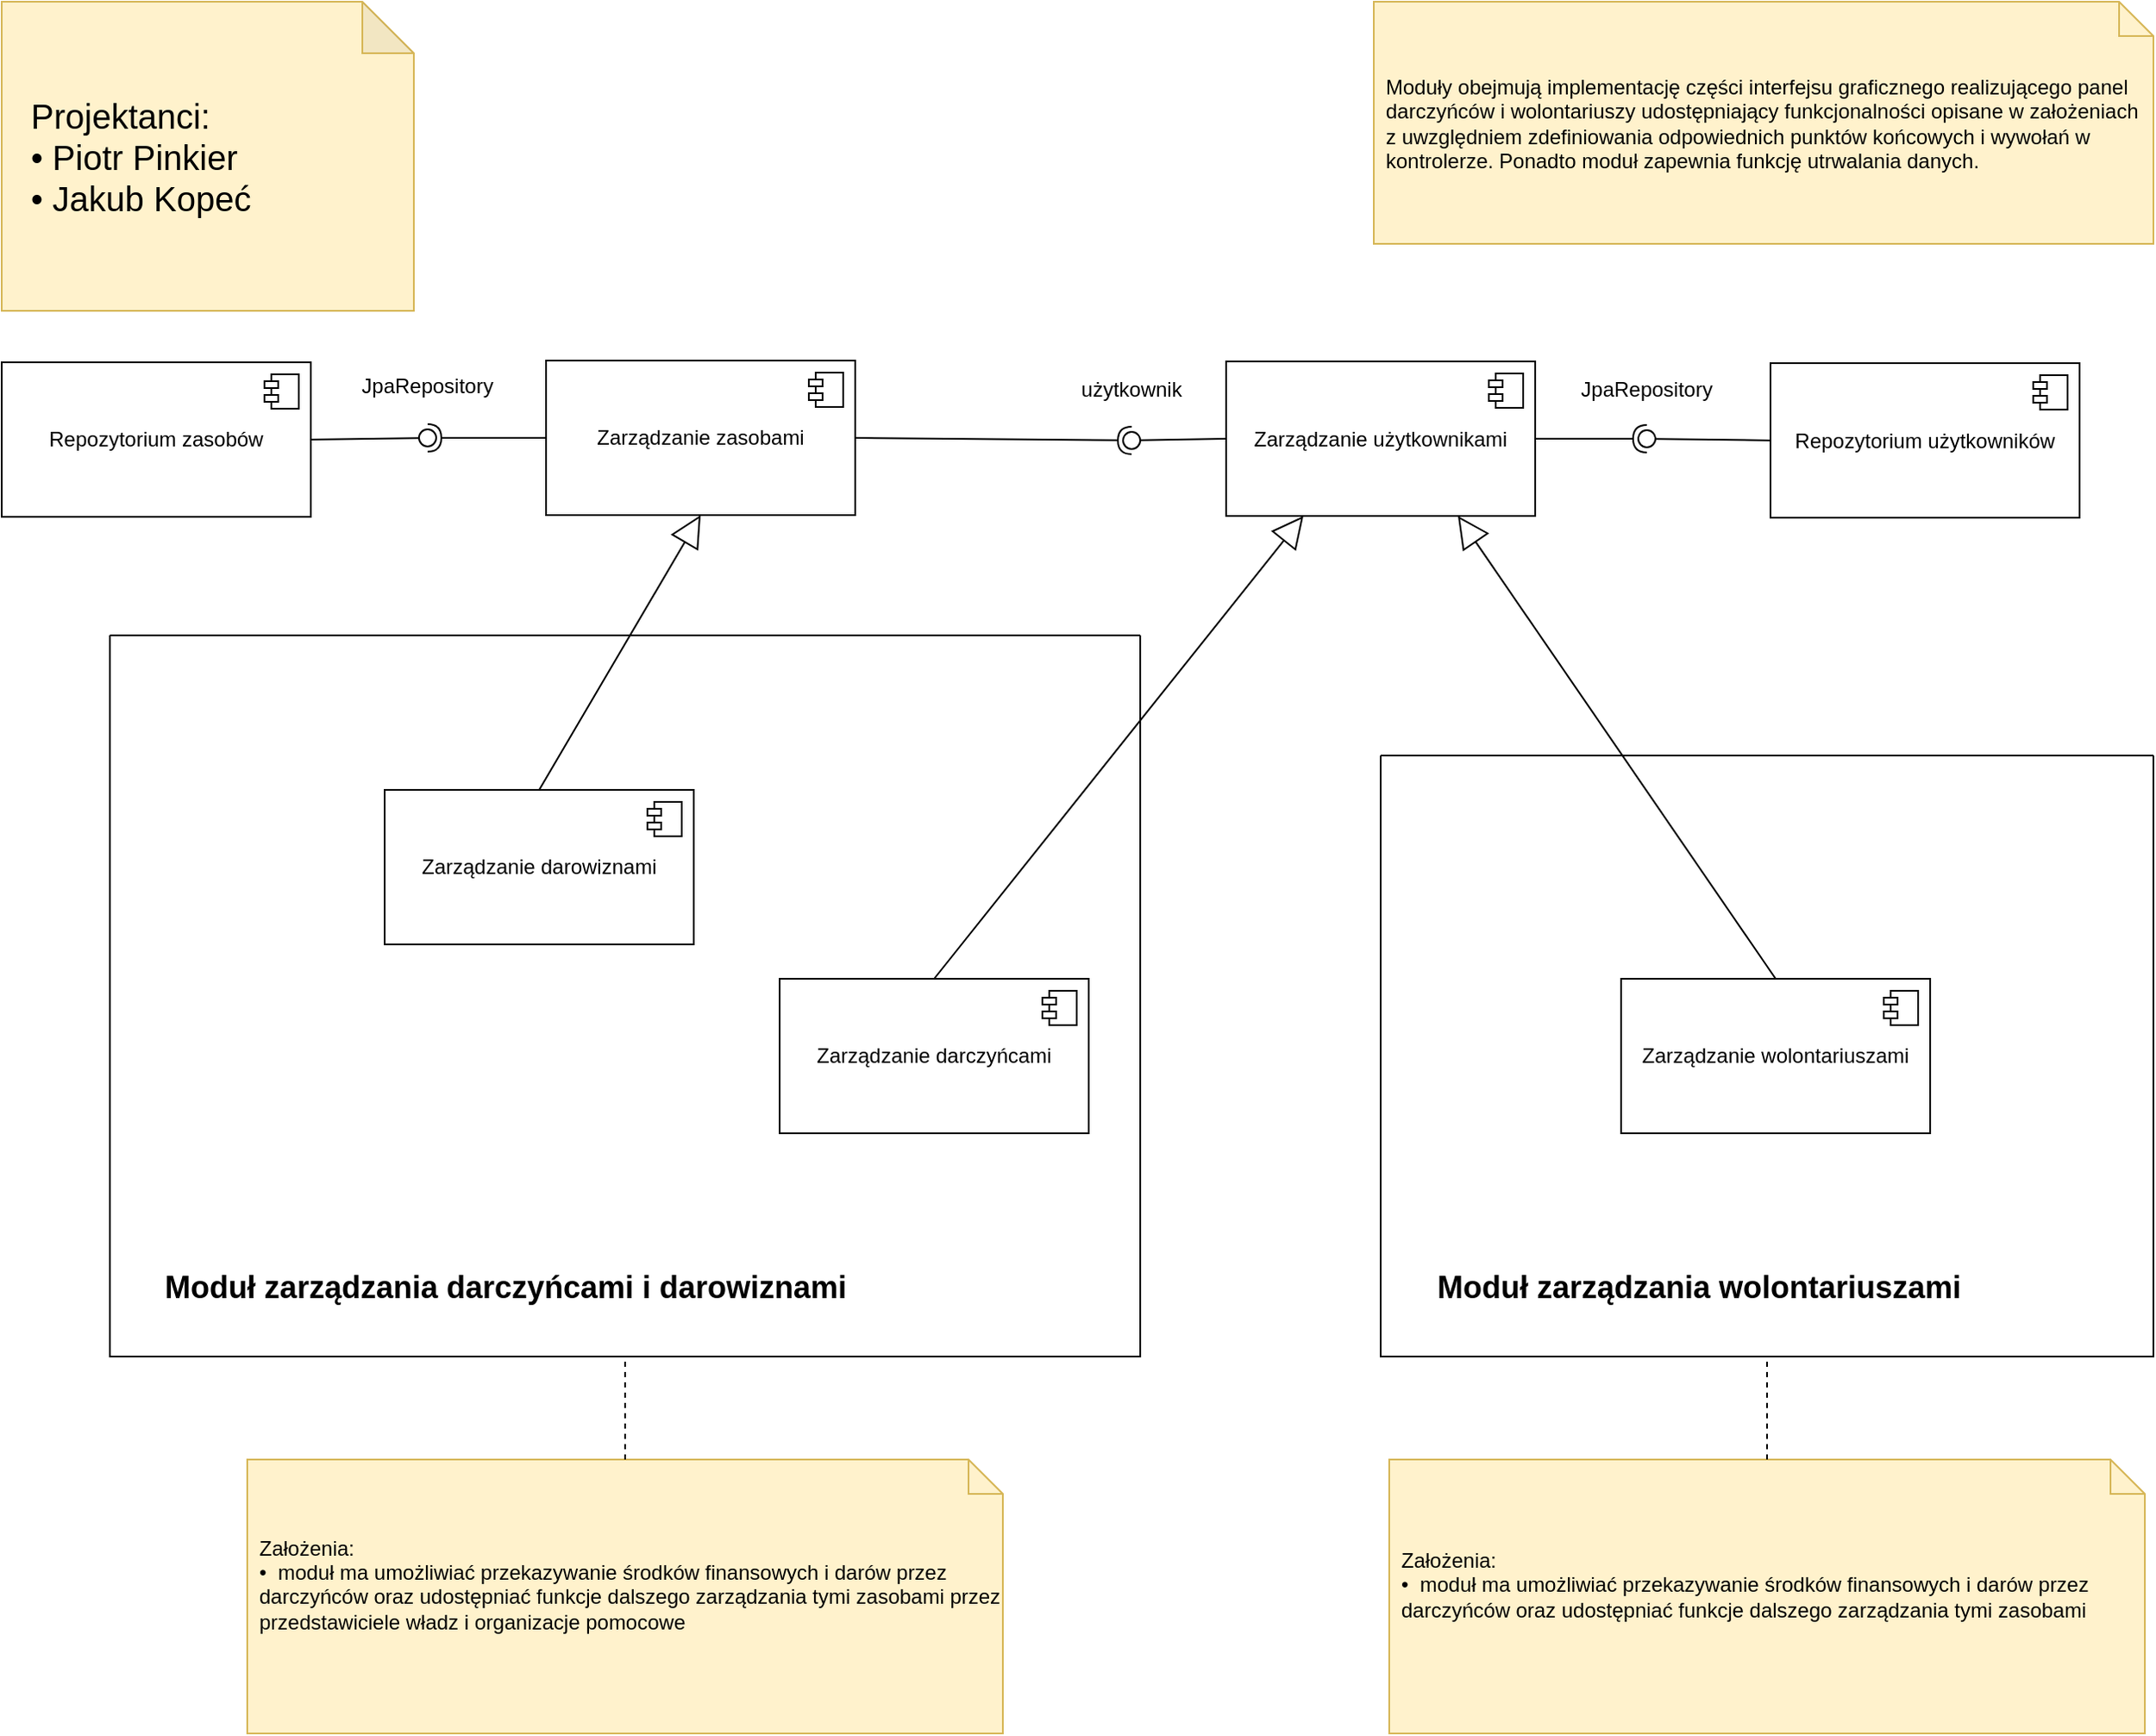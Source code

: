 <mxfile version="24.7.8">
  <diagram name="Strona-1" id="OO6VD64f7BHOe15v-oo2">
    <mxGraphModel dx="3293" dy="4540" grid="1" gridSize="10" guides="1" tooltips="1" connect="1" arrows="1" fold="1" page="1" pageScale="1" pageWidth="827" pageHeight="1169" math="0" shadow="0">
      <root>
        <mxCell id="0" />
        <mxCell id="1" parent="0" />
        <mxCell id="3zi4Oo3-LqThBj80HZsF-4" value="" style="endArrow=block;endSize=16;endFill=0;html=1;rounded=0;entryX=0.25;entryY=1;entryDx=0;entryDy=0;exitX=0.5;exitY=0;exitDx=0;exitDy=0;" parent="1" source="3zi4Oo3-LqThBj80HZsF-10" target="3zi4Oo3-LqThBj80HZsF-52" edge="1">
          <mxGeometry width="160" relative="1" as="geometry">
            <mxPoint x="1799" y="-999" as="sourcePoint" />
            <mxPoint x="1725" y="-810" as="targetPoint" />
          </mxGeometry>
        </mxCell>
        <mxCell id="3zi4Oo3-LqThBj80HZsF-5" value="Repozytorium użytkowników" style="html=1;dropTarget=0;whiteSpace=wrap;" parent="1" vertex="1">
          <mxGeometry x="1857" y="-958.5" width="180" height="90" as="geometry" />
        </mxCell>
        <mxCell id="3zi4Oo3-LqThBj80HZsF-6" value="" style="shape=module;jettyWidth=8;jettyHeight=4;" parent="3zi4Oo3-LqThBj80HZsF-5" vertex="1">
          <mxGeometry x="1" width="20" height="20" relative="1" as="geometry">
            <mxPoint x="-27" y="7" as="offset" />
          </mxGeometry>
        </mxCell>
        <mxCell id="3zi4Oo3-LqThBj80HZsF-7" value="użytkownik" style="text;html=1;align=center;verticalAlign=middle;whiteSpace=wrap;rounded=0;" parent="1" vertex="1">
          <mxGeometry x="1455" y="-958.5" width="60" height="30" as="geometry" />
        </mxCell>
        <mxCell id="3zi4Oo3-LqThBj80HZsF-12" value="" style="endArrow=block;endSize=16;endFill=0;html=1;rounded=0;entryX=0.75;entryY=1;entryDx=0;entryDy=0;exitX=0.5;exitY=0;exitDx=0;exitDy=0;" parent="1" source="3zi4Oo3-LqThBj80HZsF-8" target="3zi4Oo3-LqThBj80HZsF-52" edge="1">
          <mxGeometry width="160" relative="1" as="geometry">
            <mxPoint x="1670" y="-759" as="sourcePoint" />
            <mxPoint x="1815" y="-810" as="targetPoint" />
          </mxGeometry>
        </mxCell>
        <mxCell id="3zi4Oo3-LqThBj80HZsF-46" value="&lt;font style=&quot;font-size: 20px;&quot;&gt;Projektanci:&lt;/font&gt;&lt;div style=&quot;font-size: 20px;&quot;&gt;&lt;font style=&quot;font-size: 20px;&quot;&gt;• Piotr Pinkier&amp;nbsp;&lt;br&gt;• Jakub Kopeć&lt;/font&gt;&lt;/div&gt;" style="shape=note;whiteSpace=wrap;html=1;backgroundOutline=1;darkOpacity=0.05;fillColor=#fff2cc;strokeColor=#d6b656;align=left;spacingLeft=15;spacingBottom=0;" parent="1" vertex="1">
          <mxGeometry x="827" y="-1169" width="240" height="180" as="geometry" />
        </mxCell>
        <mxCell id="3zi4Oo3-LqThBj80HZsF-47" value="Założenia:&lt;br&gt;&lt;div&gt;•&amp;nbsp; moduł ma umożliwiać przekazywanie środków finansowych i darów przez darczyńców oraz udostępniać funkcje dalszego zarządzania tymi zasobami przez przedstawiciele władz i organizacje pomocowe&lt;br&gt;&lt;/div&gt;&lt;div&gt;&lt;br&gt;&lt;/div&gt;" style="shape=note;size=20;whiteSpace=wrap;html=1;fillColor=#fff2cc;strokeColor=#d6b656;align=left;spacingLeft=5;" parent="1" vertex="1">
          <mxGeometry x="970" y="-320" width="440" height="159.5" as="geometry" />
        </mxCell>
        <mxCell id="3zi4Oo3-LqThBj80HZsF-52" value="Zarządzanie użytkownikami" style="html=1;dropTarget=0;whiteSpace=wrap;" parent="1" vertex="1">
          <mxGeometry x="1540" y="-959.5" width="180" height="90" as="geometry" />
        </mxCell>
        <mxCell id="3zi4Oo3-LqThBj80HZsF-53" value="" style="shape=module;jettyWidth=8;jettyHeight=4;" parent="3zi4Oo3-LqThBj80HZsF-52" vertex="1">
          <mxGeometry x="1" width="20" height="20" relative="1" as="geometry">
            <mxPoint x="-27" y="7" as="offset" />
          </mxGeometry>
        </mxCell>
        <mxCell id="3zi4Oo3-LqThBj80HZsF-56" value="" style="rounded=0;orthogonalLoop=1;jettySize=auto;html=1;endArrow=halfCircle;endFill=0;endSize=6;strokeWidth=1;sketch=0;exitX=1;exitY=0.5;exitDx=0;exitDy=0;" parent="1" source="3zi4Oo3-LqThBj80HZsF-52" target="3zi4Oo3-LqThBj80HZsF-58" edge="1">
          <mxGeometry relative="1" as="geometry">
            <mxPoint x="1760" y="-979.5" as="sourcePoint" />
          </mxGeometry>
        </mxCell>
        <mxCell id="3zi4Oo3-LqThBj80HZsF-57" value="" style="rounded=0;orthogonalLoop=1;jettySize=auto;html=1;endArrow=oval;endFill=0;sketch=0;sourcePerimeterSpacing=0;targetPerimeterSpacing=0;endSize=10;exitX=0;exitY=0.5;exitDx=0;exitDy=0;" parent="1" source="3zi4Oo3-LqThBj80HZsF-5" target="3zi4Oo3-LqThBj80HZsF-58" edge="1">
          <mxGeometry relative="1" as="geometry">
            <mxPoint x="1761" y="-914.5" as="sourcePoint" />
          </mxGeometry>
        </mxCell>
        <mxCell id="3zi4Oo3-LqThBj80HZsF-58" value="" style="ellipse;whiteSpace=wrap;html=1;align=center;aspect=fixed;fillColor=none;strokeColor=none;resizable=0;perimeter=centerPerimeter;rotatable=0;allowArrows=0;points=[];outlineConnect=1;" parent="1" vertex="1">
          <mxGeometry x="1780" y="-919.5" width="10" height="10" as="geometry" />
        </mxCell>
        <mxCell id="3zi4Oo3-LqThBj80HZsF-59" value="JpaRepository" style="text;html=1;align=center;verticalAlign=middle;whiteSpace=wrap;rounded=0;" parent="1" vertex="1">
          <mxGeometry x="1745" y="-958.5" width="80" height="30" as="geometry" />
        </mxCell>
        <mxCell id="3zi4Oo3-LqThBj80HZsF-66" value="Repozytorium zasobów" style="html=1;dropTarget=0;whiteSpace=wrap;" parent="1" vertex="1">
          <mxGeometry x="827" y="-959" width="180" height="90" as="geometry" />
        </mxCell>
        <mxCell id="3zi4Oo3-LqThBj80HZsF-67" value="" style="shape=module;jettyWidth=8;jettyHeight=4;" parent="3zi4Oo3-LqThBj80HZsF-66" vertex="1">
          <mxGeometry x="1" width="20" height="20" relative="1" as="geometry">
            <mxPoint x="-27" y="7" as="offset" />
          </mxGeometry>
        </mxCell>
        <mxCell id="3zi4Oo3-LqThBj80HZsF-69" value="" style="rounded=0;orthogonalLoop=1;jettySize=auto;html=1;endArrow=oval;endFill=0;sketch=0;sourcePerimeterSpacing=0;targetPerimeterSpacing=0;endSize=10;exitX=1;exitY=0.5;exitDx=0;exitDy=0;" parent="1" source="3zi4Oo3-LqThBj80HZsF-66" target="3zi4Oo3-LqThBj80HZsF-70" edge="1">
          <mxGeometry relative="1" as="geometry">
            <mxPoint x="1323" y="-948" as="sourcePoint" />
          </mxGeometry>
        </mxCell>
        <mxCell id="3zi4Oo3-LqThBj80HZsF-72" value="" style="swimlane;startSize=0;" parent="1" vertex="1">
          <mxGeometry x="890" y="-800" width="600" height="420" as="geometry" />
        </mxCell>
        <mxCell id="3zi4Oo3-LqThBj80HZsF-74" value="&lt;b&gt;&lt;font style=&quot;font-size: 18px;&quot;&gt;Moduł zarządzania darczyńcami i darowiznami&lt;/font&gt;&lt;/b&gt;" style="text;html=1;align=center;verticalAlign=middle;resizable=0;points=[];autosize=1;strokeColor=none;fillColor=none;" parent="3zi4Oo3-LqThBj80HZsF-72" vertex="1">
          <mxGeometry x="20" y="360" width="420" height="40" as="geometry" />
        </mxCell>
        <mxCell id="3zi4Oo3-LqThBj80HZsF-10" value="Zarządzanie darczyńcami" style="html=1;dropTarget=0;whiteSpace=wrap;" parent="3zi4Oo3-LqThBj80HZsF-72" vertex="1">
          <mxGeometry x="390" y="200" width="180" height="90" as="geometry" />
        </mxCell>
        <mxCell id="3zi4Oo3-LqThBj80HZsF-11" value="" style="shape=module;jettyWidth=8;jettyHeight=4;" parent="3zi4Oo3-LqThBj80HZsF-10" vertex="1">
          <mxGeometry x="1" width="20" height="20" relative="1" as="geometry">
            <mxPoint x="-27" y="7" as="offset" />
          </mxGeometry>
        </mxCell>
        <mxCell id="3zi4Oo3-LqThBj80HZsF-64" value="Zarządzanie darowiznami" style="html=1;dropTarget=0;whiteSpace=wrap;" parent="3zi4Oo3-LqThBj80HZsF-72" vertex="1">
          <mxGeometry x="160" y="90" width="180" height="90" as="geometry" />
        </mxCell>
        <mxCell id="3zi4Oo3-LqThBj80HZsF-65" value="" style="shape=module;jettyWidth=8;jettyHeight=4;" parent="3zi4Oo3-LqThBj80HZsF-64" vertex="1">
          <mxGeometry x="1" width="20" height="20" relative="1" as="geometry">
            <mxPoint x="-27" y="7" as="offset" />
          </mxGeometry>
        </mxCell>
        <mxCell id="ala_3AtGj_UdRv85r-mN-1" value="" style="swimlane;startSize=0;" parent="1" vertex="1">
          <mxGeometry x="1630" y="-730" width="450" height="350" as="geometry" />
        </mxCell>
        <mxCell id="ala_3AtGj_UdRv85r-mN-2" value="&lt;b&gt;&lt;font style=&quot;font-size: 18px;&quot;&gt;Moduł zarządzania wolontariuszami&lt;/font&gt;&lt;/b&gt;" style="text;html=1;align=center;verticalAlign=middle;resizable=0;points=[];autosize=1;strokeColor=none;fillColor=none;" parent="ala_3AtGj_UdRv85r-mN-1" vertex="1">
          <mxGeometry x="20" y="290" width="330" height="40" as="geometry" />
        </mxCell>
        <mxCell id="3zi4Oo3-LqThBj80HZsF-8" value="Zarządzanie wolontariuszami" style="html=1;dropTarget=0;whiteSpace=wrap;" parent="ala_3AtGj_UdRv85r-mN-1" vertex="1">
          <mxGeometry x="140" y="130" width="180" height="90" as="geometry" />
        </mxCell>
        <mxCell id="3zi4Oo3-LqThBj80HZsF-9" value="" style="shape=module;jettyWidth=8;jettyHeight=4;" parent="3zi4Oo3-LqThBj80HZsF-8" vertex="1">
          <mxGeometry x="1" width="20" height="20" relative="1" as="geometry">
            <mxPoint x="-27" y="7" as="offset" />
          </mxGeometry>
        </mxCell>
        <mxCell id="3zi4Oo3-LqThBj80HZsF-61" value="Zarządzanie zasobami" style="html=1;dropTarget=0;whiteSpace=wrap;" parent="1" vertex="1">
          <mxGeometry x="1144" y="-960" width="180" height="90" as="geometry" />
        </mxCell>
        <mxCell id="3zi4Oo3-LqThBj80HZsF-62" value="" style="shape=module;jettyWidth=8;jettyHeight=4;" parent="3zi4Oo3-LqThBj80HZsF-61" vertex="1">
          <mxGeometry x="1" width="20" height="20" relative="1" as="geometry">
            <mxPoint x="-27" y="7" as="offset" />
          </mxGeometry>
        </mxCell>
        <mxCell id="3zi4Oo3-LqThBj80HZsF-63" value="" style="endArrow=block;endSize=16;endFill=0;html=1;rounded=0;entryX=0.5;entryY=1;entryDx=0;entryDy=0;exitX=0.5;exitY=0;exitDx=0;exitDy=0;" parent="1" source="3zi4Oo3-LqThBj80HZsF-64" target="3zi4Oo3-LqThBj80HZsF-61" edge="1">
          <mxGeometry width="160" relative="1" as="geometry">
            <mxPoint x="1122" y="-650" as="sourcePoint" />
            <mxPoint x="775" y="-270" as="targetPoint" />
          </mxGeometry>
        </mxCell>
        <mxCell id="3zi4Oo3-LqThBj80HZsF-68" value="" style="rounded=0;orthogonalLoop=1;jettySize=auto;html=1;endArrow=halfCircle;endFill=0;endSize=6;strokeWidth=1;sketch=0;exitX=0;exitY=0.5;exitDx=0;exitDy=0;" parent="1" source="3zi4Oo3-LqThBj80HZsF-61" target="3zi4Oo3-LqThBj80HZsF-70" edge="1">
          <mxGeometry relative="1" as="geometry">
            <mxPoint x="1286" y="-949" as="sourcePoint" />
          </mxGeometry>
        </mxCell>
        <mxCell id="3zi4Oo3-LqThBj80HZsF-70" value="" style="ellipse;whiteSpace=wrap;html=1;align=center;aspect=fixed;fillColor=none;strokeColor=none;resizable=0;perimeter=centerPerimeter;rotatable=0;allowArrows=0;points=[];outlineConnect=1;" parent="1" vertex="1">
          <mxGeometry x="1070" y="-920" width="10" height="10" as="geometry" />
        </mxCell>
        <mxCell id="3zi4Oo3-LqThBj80HZsF-71" value="JpaRepository" style="text;html=1;align=center;verticalAlign=middle;whiteSpace=wrap;rounded=0;" parent="1" vertex="1">
          <mxGeometry x="1035" y="-960" width="80" height="30" as="geometry" />
        </mxCell>
        <mxCell id="ala_3AtGj_UdRv85r-mN-11" value="" style="rounded=0;orthogonalLoop=1;jettySize=auto;html=1;endArrow=halfCircle;endFill=0;endSize=6;strokeWidth=1;sketch=0;exitX=1;exitY=0.5;exitDx=0;exitDy=0;" parent="1" source="3zi4Oo3-LqThBj80HZsF-61" target="ala_3AtGj_UdRv85r-mN-13" edge="1">
          <mxGeometry relative="1" as="geometry">
            <mxPoint x="1600" y="-1285" as="sourcePoint" />
          </mxGeometry>
        </mxCell>
        <mxCell id="ala_3AtGj_UdRv85r-mN-12" value="" style="rounded=0;orthogonalLoop=1;jettySize=auto;html=1;endArrow=oval;endFill=0;sketch=0;sourcePerimeterSpacing=0;targetPerimeterSpacing=0;endSize=10;exitX=0;exitY=0.5;exitDx=0;exitDy=0;" parent="1" source="3zi4Oo3-LqThBj80HZsF-52" target="ala_3AtGj_UdRv85r-mN-13" edge="1">
          <mxGeometry relative="1" as="geometry">
            <mxPoint x="1560" y="-1285" as="sourcePoint" />
          </mxGeometry>
        </mxCell>
        <mxCell id="ala_3AtGj_UdRv85r-mN-13" value="" style="ellipse;whiteSpace=wrap;html=1;align=center;aspect=fixed;fillColor=none;strokeColor=none;resizable=0;perimeter=centerPerimeter;rotatable=0;allowArrows=0;points=[];outlineConnect=1;" parent="1" vertex="1">
          <mxGeometry x="1480" y="-918.5" width="10" height="10" as="geometry" />
        </mxCell>
        <mxCell id="ala_3AtGj_UdRv85r-mN-15" value="&lt;div&gt;&lt;span style=&quot;background-color: initial;&quot;&gt;Moduły obejmują implementację części interfejsu graficznego realizującego panel darczyńców i wolontariuszy udostępniający funkcjonalności opisane w założeniach z uwzględniem zdefiniowania odpowiednich punktów końcowych i wywołań w kontrolerze. Ponadto moduł zapewnia funkcję utrwalania danych.&lt;/span&gt;&lt;br&gt;&lt;/div&gt;" style="shape=note;size=20;whiteSpace=wrap;html=1;fillColor=#fff2cc;strokeColor=#d6b656;align=left;spacingLeft=5;" parent="1" vertex="1">
          <mxGeometry x="1626" y="-1169" width="454" height="141" as="geometry" />
        </mxCell>
        <mxCell id="ala_3AtGj_UdRv85r-mN-16" value="" style="endArrow=none;dashed=1;html=1;rounded=0;exitX=0.5;exitY=0;exitDx=0;exitDy=0;exitPerimeter=0;entryX=0.5;entryY=1;entryDx=0;entryDy=0;" parent="1" source="3zi4Oo3-LqThBj80HZsF-47" target="3zi4Oo3-LqThBj80HZsF-72" edge="1">
          <mxGeometry width="50" height="50" relative="1" as="geometry">
            <mxPoint x="1992" y="510" as="sourcePoint" />
            <mxPoint x="2007" y="720" as="targetPoint" />
          </mxGeometry>
        </mxCell>
        <mxCell id="ala_3AtGj_UdRv85r-mN-17" value="Założenia:&lt;br&gt;&lt;div&gt;•&amp;nbsp; moduł ma umożliwiać przekazywanie środków finansowych i darów przez darczyńców oraz udostępniać funkcje dalszego zarządzania tymi zasobami&lt;br&gt;&lt;/div&gt;&lt;div&gt;&lt;br/&gt;&lt;/div&gt;" style="shape=note;size=20;whiteSpace=wrap;html=1;fillColor=#fff2cc;strokeColor=#d6b656;align=left;spacingLeft=5;" parent="1" vertex="1">
          <mxGeometry x="1635" y="-320" width="440" height="159.5" as="geometry" />
        </mxCell>
        <mxCell id="ala_3AtGj_UdRv85r-mN-18" value="" style="endArrow=none;dashed=1;html=1;rounded=0;exitX=0.5;exitY=0;exitDx=0;exitDy=0;exitPerimeter=0;entryX=0.5;entryY=1;entryDx=0;entryDy=0;" parent="1" source="ala_3AtGj_UdRv85r-mN-17" target="ala_3AtGj_UdRv85r-mN-1" edge="1">
          <mxGeometry width="50" height="50" relative="1" as="geometry">
            <mxPoint x="1120" y="-310" as="sourcePoint" />
            <mxPoint x="1200" y="-370" as="targetPoint" />
          </mxGeometry>
        </mxCell>
      </root>
    </mxGraphModel>
  </diagram>
</mxfile>
